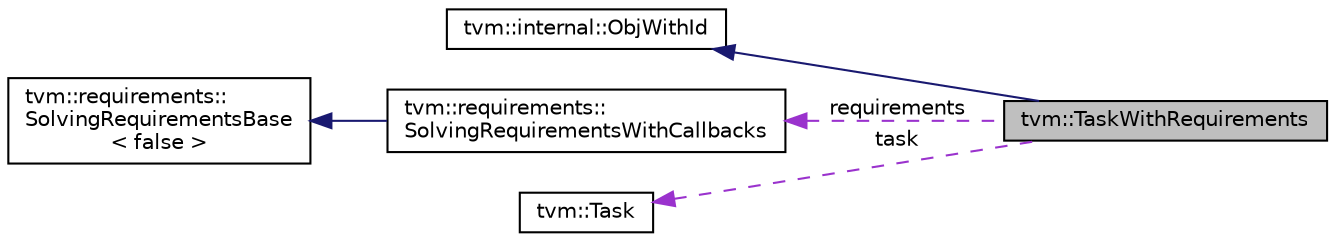 digraph "tvm::TaskWithRequirements"
{
 // LATEX_PDF_SIZE
  edge [fontname="Helvetica",fontsize="10",labelfontname="Helvetica",labelfontsize="10"];
  node [fontname="Helvetica",fontsize="10",shape=record];
  rankdir="LR";
  Node1 [label="tvm::TaskWithRequirements",height=0.2,width=0.4,color="black", fillcolor="grey75", style="filled", fontcolor="black",tooltip=" "];
  Node2 -> Node1 [dir="back",color="midnightblue",fontsize="10",style="solid",fontname="Helvetica"];
  Node2 [label="tvm::internal::ObjWithId",height=0.2,width=0.4,color="black", fillcolor="white", style="filled",URL="$classtvm_1_1internal_1_1ObjWithId.html",tooltip=" "];
  Node3 -> Node1 [dir="back",color="darkorchid3",fontsize="10",style="dashed",label=" requirements" ,fontname="Helvetica"];
  Node3 [label="tvm::requirements::\lSolvingRequirementsWithCallbacks",height=0.2,width=0.4,color="black", fillcolor="white", style="filled",URL="$classtvm_1_1requirements_1_1SolvingRequirementsWithCallbacks.html",tooltip=" "];
  Node4 -> Node3 [dir="back",color="midnightblue",fontsize="10",style="solid",fontname="Helvetica"];
  Node4 [label="tvm::requirements::\lSolvingRequirementsBase\l\< false \>",height=0.2,width=0.4,color="black", fillcolor="white", style="filled",URL="$classtvm_1_1requirements_1_1SolvingRequirementsBase.html",tooltip=" "];
  Node5 -> Node1 [dir="back",color="darkorchid3",fontsize="10",style="dashed",label=" task" ,fontname="Helvetica"];
  Node5 [label="tvm::Task",height=0.2,width=0.4,color="black", fillcolor="white", style="filled",URL="$classtvm_1_1Task.html",tooltip=" "];
}
